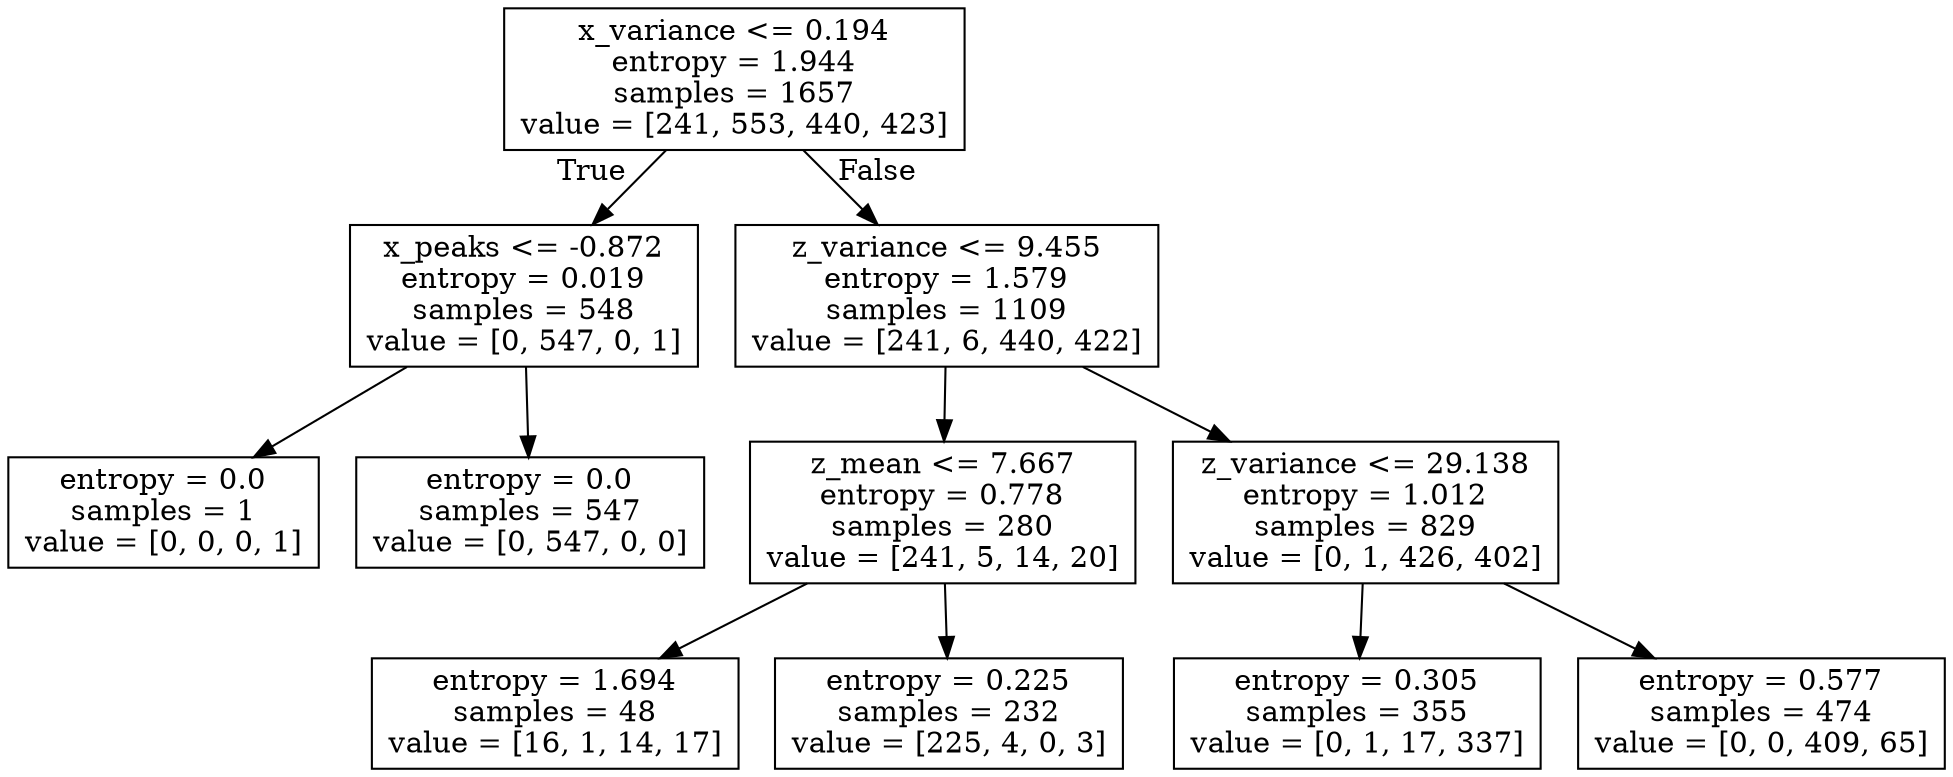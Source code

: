 digraph Tree {
node [shape=box] ;
0 [label="x_variance <= 0.194\nentropy = 1.944\nsamples = 1657\nvalue = [241, 553, 440, 423]"] ;
1 [label="x_peaks <= -0.872\nentropy = 0.019\nsamples = 548\nvalue = [0, 547, 0, 1]"] ;
0 -> 1 [labeldistance=2.5, labelangle=45, headlabel="True"] ;
2 [label="entropy = 0.0\nsamples = 1\nvalue = [0, 0, 0, 1]"] ;
1 -> 2 ;
3 [label="entropy = 0.0\nsamples = 547\nvalue = [0, 547, 0, 0]"] ;
1 -> 3 ;
4 [label="z_variance <= 9.455\nentropy = 1.579\nsamples = 1109\nvalue = [241, 6, 440, 422]"] ;
0 -> 4 [labeldistance=2.5, labelangle=-45, headlabel="False"] ;
5 [label="z_mean <= 7.667\nentropy = 0.778\nsamples = 280\nvalue = [241, 5, 14, 20]"] ;
4 -> 5 ;
6 [label="entropy = 1.694\nsamples = 48\nvalue = [16, 1, 14, 17]"] ;
5 -> 6 ;
7 [label="entropy = 0.225\nsamples = 232\nvalue = [225, 4, 0, 3]"] ;
5 -> 7 ;
8 [label="z_variance <= 29.138\nentropy = 1.012\nsamples = 829\nvalue = [0, 1, 426, 402]"] ;
4 -> 8 ;
9 [label="entropy = 0.305\nsamples = 355\nvalue = [0, 1, 17, 337]"] ;
8 -> 9 ;
10 [label="entropy = 0.577\nsamples = 474\nvalue = [0, 0, 409, 65]"] ;
8 -> 10 ;
}